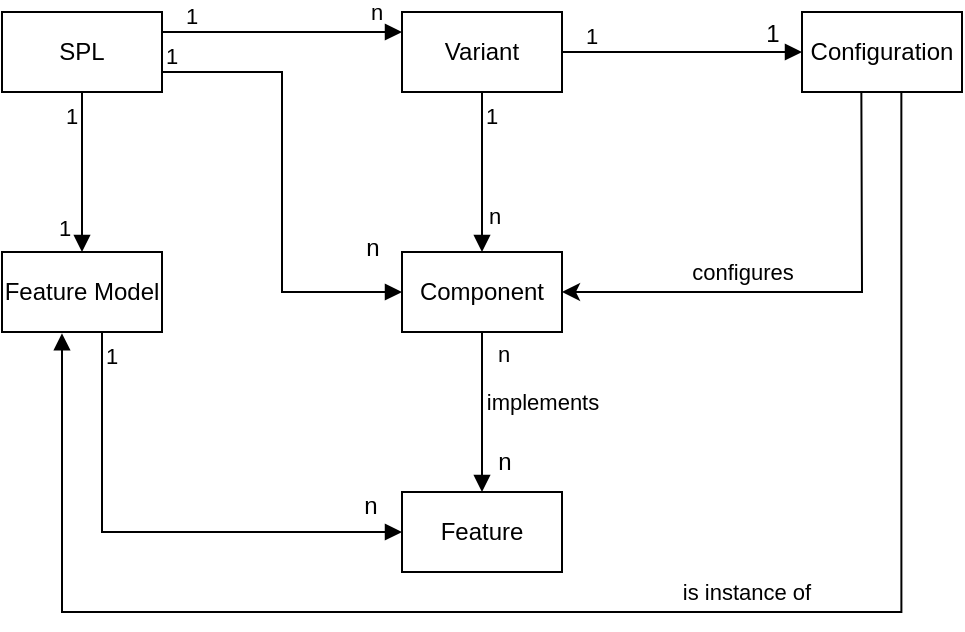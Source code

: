<mxfile version="24.0.4" type="device" pages="2">
  <diagram name="SPL" id="fMzfrajnraMI6Oj8f3dA">
    <mxGraphModel dx="883" dy="512" grid="1" gridSize="10" guides="1" tooltips="1" connect="1" arrows="1" fold="1" page="1" pageScale="1" pageWidth="850" pageHeight="1100" math="0" shadow="0">
      <root>
        <mxCell id="0" />
        <mxCell id="1" parent="0" />
        <mxCell id="QSfzEJtNpgtJ8inx0W-n-1" value="SPL" style="rounded=0;whiteSpace=wrap;html=1;" vertex="1" parent="1">
          <mxGeometry x="80" y="80" width="80" height="40" as="geometry" />
        </mxCell>
        <mxCell id="QSfzEJtNpgtJ8inx0W-n-2" value="Component" style="rounded=0;whiteSpace=wrap;html=1;" vertex="1" parent="1">
          <mxGeometry x="280" y="200" width="80" height="40" as="geometry" />
        </mxCell>
        <mxCell id="QSfzEJtNpgtJ8inx0W-n-3" value="Variant" style="rounded=0;whiteSpace=wrap;html=1;" vertex="1" parent="1">
          <mxGeometry x="280" y="80" width="80" height="40" as="geometry" />
        </mxCell>
        <mxCell id="QSfzEJtNpgtJ8inx0W-n-4" value="Feature Model" style="rounded=0;whiteSpace=wrap;html=1;" vertex="1" parent="1">
          <mxGeometry x="80" y="200" width="80" height="40" as="geometry" />
        </mxCell>
        <mxCell id="QSfzEJtNpgtJ8inx0W-n-8" value="" style="endArrow=classic;html=1;rounded=0;entryX=1;entryY=0.5;entryDx=0;entryDy=0;exitX=0.371;exitY=1.008;exitDx=0;exitDy=0;exitPerimeter=0;" edge="1" parent="1" source="QSfzEJtNpgtJ8inx0W-n-27" target="QSfzEJtNpgtJ8inx0W-n-2">
          <mxGeometry width="50" height="50" relative="1" as="geometry">
            <mxPoint x="470" y="160" as="sourcePoint" />
            <mxPoint x="320" y="210" as="targetPoint" />
            <Array as="points">
              <mxPoint x="510" y="220" />
              <mxPoint x="470" y="220" />
            </Array>
          </mxGeometry>
        </mxCell>
        <mxCell id="QSfzEJtNpgtJ8inx0W-n-9" value="configures" style="edgeLabel;html=1;align=center;verticalAlign=middle;resizable=0;points=[];" vertex="1" connectable="0" parent="QSfzEJtNpgtJ8inx0W-n-8">
          <mxGeometry x="0.007" y="-2" relative="1" as="geometry">
            <mxPoint x="-34" y="-8" as="offset" />
          </mxGeometry>
        </mxCell>
        <mxCell id="QSfzEJtNpgtJ8inx0W-n-15" value="" style="endArrow=block;endFill=1;html=1;edgeStyle=orthogonalEdgeStyle;align=left;verticalAlign=top;rounded=0;" edge="1" parent="1">
          <mxGeometry x="-0.375" y="30" relative="1" as="geometry">
            <mxPoint x="160" y="90" as="sourcePoint" />
            <mxPoint x="280" y="90" as="targetPoint" />
            <mxPoint as="offset" />
          </mxGeometry>
        </mxCell>
        <mxCell id="QSfzEJtNpgtJ8inx0W-n-16" value="1" style="edgeLabel;resizable=0;html=1;align=left;verticalAlign=bottom;" connectable="0" vertex="1" parent="QSfzEJtNpgtJ8inx0W-n-15">
          <mxGeometry x="-1" relative="1" as="geometry">
            <mxPoint x="10" as="offset" />
          </mxGeometry>
        </mxCell>
        <mxCell id="QSfzEJtNpgtJ8inx0W-n-17" value="n" style="edgeLabel;html=1;align=center;verticalAlign=middle;resizable=0;points=[];" vertex="1" connectable="0" parent="QSfzEJtNpgtJ8inx0W-n-15">
          <mxGeometry x="0.662" y="2" relative="1" as="geometry">
            <mxPoint x="7" y="-8" as="offset" />
          </mxGeometry>
        </mxCell>
        <mxCell id="QSfzEJtNpgtJ8inx0W-n-21" value="" style="endArrow=block;endFill=1;html=1;edgeStyle=orthogonalEdgeStyle;align=left;verticalAlign=top;rounded=0;exitX=0.5;exitY=1;exitDx=0;exitDy=0;entryX=0.5;entryY=0;entryDx=0;entryDy=0;" edge="1" parent="1" source="QSfzEJtNpgtJ8inx0W-n-1" target="QSfzEJtNpgtJ8inx0W-n-4">
          <mxGeometry x="-0.183" y="10" relative="1" as="geometry">
            <mxPoint x="350" y="290" as="sourcePoint" />
            <mxPoint x="510" y="290" as="targetPoint" />
            <mxPoint as="offset" />
          </mxGeometry>
        </mxCell>
        <mxCell id="QSfzEJtNpgtJ8inx0W-n-22" value="1" style="edgeLabel;resizable=0;html=1;align=left;verticalAlign=bottom;" connectable="0" vertex="1" parent="QSfzEJtNpgtJ8inx0W-n-21">
          <mxGeometry x="-1" relative="1" as="geometry">
            <mxPoint x="-10" y="20" as="offset" />
          </mxGeometry>
        </mxCell>
        <mxCell id="QSfzEJtNpgtJ8inx0W-n-23" value="1" style="edgeLabel;html=1;align=center;verticalAlign=middle;resizable=0;points=[];" vertex="1" connectable="0" parent="QSfzEJtNpgtJ8inx0W-n-21">
          <mxGeometry x="0.698" y="-1" relative="1" as="geometry">
            <mxPoint x="-8" as="offset" />
          </mxGeometry>
        </mxCell>
        <mxCell id="QSfzEJtNpgtJ8inx0W-n-24" value="" style="endArrow=block;endFill=1;html=1;edgeStyle=orthogonalEdgeStyle;align=left;verticalAlign=top;rounded=0;entryX=0;entryY=0.5;entryDx=0;entryDy=0;exitX=1;exitY=0.75;exitDx=0;exitDy=0;" edge="1" parent="1" source="QSfzEJtNpgtJ8inx0W-n-1" target="QSfzEJtNpgtJ8inx0W-n-2">
          <mxGeometry x="-1" relative="1" as="geometry">
            <mxPoint x="120" y="120" as="sourcePoint" />
            <mxPoint x="260" y="170" as="targetPoint" />
          </mxGeometry>
        </mxCell>
        <mxCell id="QSfzEJtNpgtJ8inx0W-n-25" value="1" style="edgeLabel;resizable=0;html=1;align=left;verticalAlign=bottom;" connectable="0" vertex="1" parent="QSfzEJtNpgtJ8inx0W-n-24">
          <mxGeometry x="-1" relative="1" as="geometry" />
        </mxCell>
        <mxCell id="QSfzEJtNpgtJ8inx0W-n-26" value="n" style="text;html=1;align=center;verticalAlign=middle;resizable=0;points=[];autosize=1;strokeColor=none;fillColor=none;" vertex="1" parent="1">
          <mxGeometry x="250" y="183" width="30" height="30" as="geometry" />
        </mxCell>
        <mxCell id="QSfzEJtNpgtJ8inx0W-n-27" value="Configuration" style="html=1;whiteSpace=wrap;" vertex="1" parent="1">
          <mxGeometry x="480" y="80" width="80" height="40" as="geometry" />
        </mxCell>
        <mxCell id="QSfzEJtNpgtJ8inx0W-n-28" value="" style="endArrow=block;endFill=1;html=1;edgeStyle=orthogonalEdgeStyle;align=left;verticalAlign=top;rounded=0;exitX=1;exitY=0.5;exitDx=0;exitDy=0;entryX=0;entryY=0.5;entryDx=0;entryDy=0;" edge="1" parent="1" source="QSfzEJtNpgtJ8inx0W-n-3" target="QSfzEJtNpgtJ8inx0W-n-27">
          <mxGeometry x="-1" relative="1" as="geometry">
            <mxPoint x="210" y="170" as="sourcePoint" />
            <mxPoint x="370" y="170" as="targetPoint" />
          </mxGeometry>
        </mxCell>
        <mxCell id="QSfzEJtNpgtJ8inx0W-n-29" value="1" style="edgeLabel;resizable=0;html=1;align=left;verticalAlign=bottom;" connectable="0" vertex="1" parent="QSfzEJtNpgtJ8inx0W-n-28">
          <mxGeometry x="-1" relative="1" as="geometry">
            <mxPoint x="10" as="offset" />
          </mxGeometry>
        </mxCell>
        <mxCell id="QSfzEJtNpgtJ8inx0W-n-30" value="1" style="text;html=1;align=center;verticalAlign=middle;resizable=0;points=[];autosize=1;strokeColor=none;fillColor=none;" vertex="1" parent="1">
          <mxGeometry x="450" y="76" width="30" height="30" as="geometry" />
        </mxCell>
        <mxCell id="QSfzEJtNpgtJ8inx0W-n-31" value="" style="endArrow=block;endFill=1;html=1;edgeStyle=orthogonalEdgeStyle;align=left;verticalAlign=top;rounded=0;exitX=0.621;exitY=1.008;exitDx=0;exitDy=0;exitPerimeter=0;entryX=0.375;entryY=1.017;entryDx=0;entryDy=0;entryPerimeter=0;" edge="1" parent="1" source="QSfzEJtNpgtJ8inx0W-n-27" target="QSfzEJtNpgtJ8inx0W-n-4">
          <mxGeometry x="0.058" y="-20" relative="1" as="geometry">
            <mxPoint x="489.99" y="183" as="sourcePoint" />
            <mxPoint x="110" y="300" as="targetPoint" />
            <Array as="points">
              <mxPoint x="530" y="380" />
              <mxPoint x="110" y="380" />
            </Array>
            <mxPoint as="offset" />
          </mxGeometry>
        </mxCell>
        <mxCell id="QSfzEJtNpgtJ8inx0W-n-33" value="Feature" style="html=1;whiteSpace=wrap;" vertex="1" parent="1">
          <mxGeometry x="280" y="320" width="80" height="40" as="geometry" />
        </mxCell>
        <mxCell id="QSfzEJtNpgtJ8inx0W-n-34" value="" style="endArrow=block;endFill=1;html=1;edgeStyle=orthogonalEdgeStyle;align=left;verticalAlign=top;rounded=0;exitX=0.5;exitY=1;exitDx=0;exitDy=0;entryX=0.5;entryY=0;entryDx=0;entryDy=0;" edge="1" parent="1" source="QSfzEJtNpgtJ8inx0W-n-2" target="QSfzEJtNpgtJ8inx0W-n-33">
          <mxGeometry x="-1" relative="1" as="geometry">
            <mxPoint x="330" y="330" as="sourcePoint" />
            <mxPoint x="490" y="330" as="targetPoint" />
            <Array as="points">
              <mxPoint x="320" y="270" />
              <mxPoint x="320" y="270" />
            </Array>
          </mxGeometry>
        </mxCell>
        <mxCell id="QSfzEJtNpgtJ8inx0W-n-35" value="n" style="edgeLabel;resizable=0;html=1;align=left;verticalAlign=bottom;" connectable="0" vertex="1" parent="QSfzEJtNpgtJ8inx0W-n-34">
          <mxGeometry x="-1" relative="1" as="geometry">
            <mxPoint x="6" y="19" as="offset" />
          </mxGeometry>
        </mxCell>
        <mxCell id="QSfzEJtNpgtJ8inx0W-n-40" value="implements" style="edgeLabel;html=1;align=center;verticalAlign=middle;resizable=0;points=[];" vertex="1" connectable="0" parent="QSfzEJtNpgtJ8inx0W-n-34">
          <mxGeometry x="-0.397" relative="1" as="geometry">
            <mxPoint x="30" y="11" as="offset" />
          </mxGeometry>
        </mxCell>
        <mxCell id="QSfzEJtNpgtJ8inx0W-n-36" value="n" style="text;html=1;align=center;verticalAlign=middle;resizable=0;points=[];autosize=1;strokeColor=none;fillColor=none;" vertex="1" parent="1">
          <mxGeometry x="316" y="290" width="30" height="30" as="geometry" />
        </mxCell>
        <mxCell id="QSfzEJtNpgtJ8inx0W-n-37" value="" style="endArrow=block;endFill=1;html=1;edgeStyle=orthogonalEdgeStyle;align=left;verticalAlign=top;rounded=0;entryX=0;entryY=0.5;entryDx=0;entryDy=0;" edge="1" parent="1" target="QSfzEJtNpgtJ8inx0W-n-33">
          <mxGeometry x="-1" relative="1" as="geometry">
            <mxPoint x="130" y="240" as="sourcePoint" />
            <mxPoint x="255" y="460" as="targetPoint" />
            <Array as="points">
              <mxPoint x="130" y="260" />
              <mxPoint x="130" y="300" />
            </Array>
          </mxGeometry>
        </mxCell>
        <mxCell id="QSfzEJtNpgtJ8inx0W-n-38" value="1" style="edgeLabel;resizable=0;html=1;align=left;verticalAlign=bottom;" connectable="0" vertex="1" parent="QSfzEJtNpgtJ8inx0W-n-37">
          <mxGeometry x="-1" relative="1" as="geometry">
            <mxPoint y="20" as="offset" />
          </mxGeometry>
        </mxCell>
        <mxCell id="QSfzEJtNpgtJ8inx0W-n-39" value="n" style="text;html=1;align=center;verticalAlign=middle;resizable=0;points=[];autosize=1;strokeColor=none;fillColor=none;" vertex="1" parent="1">
          <mxGeometry x="249" y="312" width="30" height="30" as="geometry" />
        </mxCell>
        <mxCell id="QSfzEJtNpgtJ8inx0W-n-41" value="" style="endArrow=block;endFill=1;html=1;edgeStyle=orthogonalEdgeStyle;align=left;verticalAlign=top;rounded=0;exitX=0.5;exitY=1;exitDx=0;exitDy=0;entryX=0.5;entryY=0;entryDx=0;entryDy=0;" edge="1" parent="1" source="QSfzEJtNpgtJ8inx0W-n-3" target="QSfzEJtNpgtJ8inx0W-n-2">
          <mxGeometry x="-0.375" y="30" relative="1" as="geometry">
            <mxPoint x="360" y="170" as="sourcePoint" />
            <mxPoint x="520" y="170" as="targetPoint" />
            <mxPoint as="offset" />
          </mxGeometry>
        </mxCell>
        <mxCell id="QSfzEJtNpgtJ8inx0W-n-42" value="1" style="edgeLabel;resizable=0;html=1;align=left;verticalAlign=bottom;" connectable="0" vertex="1" parent="QSfzEJtNpgtJ8inx0W-n-41">
          <mxGeometry x="-1" relative="1" as="geometry">
            <mxPoint y="20" as="offset" />
          </mxGeometry>
        </mxCell>
        <mxCell id="QSfzEJtNpgtJ8inx0W-n-43" value="n" style="edgeLabel;html=1;align=center;verticalAlign=middle;resizable=0;points=[];" vertex="1" connectable="0" parent="QSfzEJtNpgtJ8inx0W-n-41">
          <mxGeometry x="0.662" y="2" relative="1" as="geometry">
            <mxPoint x="4" y="-5" as="offset" />
          </mxGeometry>
        </mxCell>
        <mxCell id="eYDUc_M2US79OXZmTa2Z-1" value="&lt;span style=&quot;text-align: left;&quot;&gt;is instance of&lt;/span&gt;" style="edgeLabel;html=1;align=center;verticalAlign=middle;resizable=0;points=[];" vertex="1" connectable="0" parent="1">
          <mxGeometry x="490" y="253" as="geometry">
            <mxPoint x="-38" y="117" as="offset" />
          </mxGeometry>
        </mxCell>
      </root>
    </mxGraphModel>
  </diagram>
  <diagram id="8Z4bBGpCcYKUmyULSsdS" name="Pipeline">
    <mxGraphModel dx="691" dy="401" grid="1" gridSize="10" guides="1" tooltips="1" connect="1" arrows="1" fold="1" page="1" pageScale="1" pageWidth="850" pageHeight="1100" math="0" shadow="0">
      <root>
        <mxCell id="0" />
        <mxCell id="1" parent="0" />
        <mxCell id="Us5HgU7NeYOFsMMzCaMw-2" value="Pipeline" style="html=1;whiteSpace=wrap;" vertex="1" parent="1">
          <mxGeometry x="280" y="200" width="80" height="40" as="geometry" />
        </mxCell>
        <mxCell id="Us5HgU7NeYOFsMMzCaMw-3" value="Build" style="html=1;whiteSpace=wrap;" vertex="1" parent="1">
          <mxGeometry x="480" y="200" width="80" height="40" as="geometry" />
        </mxCell>
        <mxCell id="Us5HgU7NeYOFsMMzCaMw-4" value="Step" style="html=1;whiteSpace=wrap;" vertex="1" parent="1">
          <mxGeometry x="280" y="320" width="80" height="40" as="geometry" />
        </mxCell>
        <mxCell id="Us5HgU7NeYOFsMMzCaMw-5" value="Artifact" style="html=1;whiteSpace=wrap;" vertex="1" parent="1">
          <mxGeometry x="480" y="320" width="80" height="40" as="geometry" />
        </mxCell>
        <mxCell id="Us5HgU7NeYOFsMMzCaMw-6" value="Quality Gate" style="html=1;whiteSpace=wrap;" vertex="1" parent="1">
          <mxGeometry x="80" y="200" width="80" height="40" as="geometry" />
        </mxCell>
        <mxCell id="Us5HgU7NeYOFsMMzCaMw-7" value="" style="endArrow=block;endFill=1;html=1;edgeStyle=orthogonalEdgeStyle;align=left;verticalAlign=top;rounded=0;entryX=0;entryY=0.5;entryDx=0;entryDy=0;exitX=1;exitY=0.5;exitDx=0;exitDy=0;" edge="1" parent="1" source="Us5HgU7NeYOFsMMzCaMw-4" target="Us5HgU7NeYOFsMMzCaMw-5">
          <mxGeometry x="-0.333" y="20" relative="1" as="geometry">
            <mxPoint x="430" y="366.76" as="sourcePoint" />
            <mxPoint x="590" y="366.76" as="targetPoint" />
            <mxPoint as="offset" />
          </mxGeometry>
        </mxCell>
        <mxCell id="Us5HgU7NeYOFsMMzCaMw-8" value="1" style="edgeLabel;resizable=0;html=1;align=left;verticalAlign=bottom;" connectable="0" vertex="1" parent="Us5HgU7NeYOFsMMzCaMw-7">
          <mxGeometry x="-1" relative="1" as="geometry">
            <mxPoint x="5" y="-2" as="offset" />
          </mxGeometry>
        </mxCell>
        <mxCell id="Us5HgU7NeYOFsMMzCaMw-9" value="n" style="text;html=1;align=center;verticalAlign=middle;resizable=0;points=[];autosize=1;strokeColor=none;fillColor=none;" vertex="1" parent="1">
          <mxGeometry x="450" y="313" width="30" height="30" as="geometry" />
        </mxCell>
        <mxCell id="Us5HgU7NeYOFsMMzCaMw-10" value="" style="endArrow=block;endFill=1;html=1;edgeStyle=orthogonalEdgeStyle;align=left;verticalAlign=top;rounded=0;exitX=0.5;exitY=1;exitDx=0;exitDy=0;entryX=0.5;entryY=0;entryDx=0;entryDy=0;" edge="1" parent="1" source="Us5HgU7NeYOFsMMzCaMw-2" target="Us5HgU7NeYOFsMMzCaMw-4">
          <mxGeometry x="-1" relative="1" as="geometry">
            <mxPoint x="250" y="330" as="sourcePoint" />
            <mxPoint x="410" y="330" as="targetPoint" />
          </mxGeometry>
        </mxCell>
        <mxCell id="Us5HgU7NeYOFsMMzCaMw-11" value="1" style="edgeLabel;resizable=0;html=1;align=left;verticalAlign=bottom;" connectable="0" vertex="1" parent="Us5HgU7NeYOFsMMzCaMw-10">
          <mxGeometry x="-1" relative="1" as="geometry">
            <mxPoint x="10" y="20" as="offset" />
          </mxGeometry>
        </mxCell>
        <mxCell id="Us5HgU7NeYOFsMMzCaMw-12" value="n" style="text;html=1;align=center;verticalAlign=middle;resizable=0;points=[];autosize=1;strokeColor=none;fillColor=none;" vertex="1" parent="1">
          <mxGeometry x="320" y="290" width="30" height="30" as="geometry" />
        </mxCell>
        <mxCell id="Us5HgU7NeYOFsMMzCaMw-15" value="" style="endArrow=block;endFill=1;html=1;edgeStyle=orthogonalEdgeStyle;align=left;verticalAlign=top;rounded=0;exitX=0;exitY=0.5;exitDx=0;exitDy=0;entryX=1;entryY=0.5;entryDx=0;entryDy=0;" edge="1" parent="1" source="Us5HgU7NeYOFsMMzCaMw-3" target="Us5HgU7NeYOFsMMzCaMw-2">
          <mxGeometry x="0.7" y="20" relative="1" as="geometry">
            <mxPoint x="400" y="219.76" as="sourcePoint" />
            <mxPoint x="430" y="290" as="targetPoint" />
            <mxPoint as="offset" />
          </mxGeometry>
        </mxCell>
        <mxCell id="JiutGqgw0liV5zS_JeZ3-3" value="" style="endArrow=block;endFill=1;html=1;edgeStyle=orthogonalEdgeStyle;align=left;verticalAlign=top;rounded=0;exitX=0;exitY=0.5;exitDx=0;exitDy=0;entryX=1;entryY=0.5;entryDx=0;entryDy=0;" edge="1" parent="1" source="Us5HgU7NeYOFsMMzCaMw-2" target="Us5HgU7NeYOFsMMzCaMw-6">
          <mxGeometry x="0.833" y="-30" relative="1" as="geometry">
            <mxPoint x="250" y="330" as="sourcePoint" />
            <mxPoint x="410" y="330" as="targetPoint" />
            <mxPoint as="offset" />
          </mxGeometry>
        </mxCell>
        <mxCell id="JiutGqgw0liV5zS_JeZ3-4" value="1" style="edgeLabel;resizable=0;html=1;align=left;verticalAlign=bottom;" connectable="0" vertex="1" parent="JiutGqgw0liV5zS_JeZ3-3">
          <mxGeometry x="-1" relative="1" as="geometry">
            <mxPoint x="-20" as="offset" />
          </mxGeometry>
        </mxCell>
        <mxCell id="JiutGqgw0liV5zS_JeZ3-5" value="Quality Criteria" style="html=1;whiteSpace=wrap;" vertex="1" parent="1">
          <mxGeometry x="80" y="320" width="80" height="40" as="geometry" />
        </mxCell>
        <mxCell id="JiutGqgw0liV5zS_JeZ3-6" value="n" style="endArrow=block;endFill=1;html=1;edgeStyle=orthogonalEdgeStyle;align=left;verticalAlign=top;rounded=0;exitX=0.5;exitY=1;exitDx=0;exitDy=0;entryX=0.5;entryY=0;entryDx=0;entryDy=0;" edge="1" parent="1" source="Us5HgU7NeYOFsMMzCaMw-6" target="JiutGqgw0liV5zS_JeZ3-5">
          <mxGeometry x="0.25" relative="1" as="geometry">
            <mxPoint x="250" y="330" as="sourcePoint" />
            <mxPoint x="410" y="330" as="targetPoint" />
            <mxPoint as="offset" />
          </mxGeometry>
        </mxCell>
        <mxCell id="JiutGqgw0liV5zS_JeZ3-7" value="1" style="edgeLabel;resizable=0;html=1;align=left;verticalAlign=bottom;" connectable="0" vertex="1" parent="JiutGqgw0liV5zS_JeZ3-6">
          <mxGeometry x="-1" relative="1" as="geometry">
            <mxPoint y="20" as="offset" />
          </mxGeometry>
        </mxCell>
        <mxCell id="JiutGqgw0liV5zS_JeZ3-8" value="SPL" style="html=1;whiteSpace=wrap;" vertex="1" parent="1">
          <mxGeometry x="480" y="80" width="80" height="40" as="geometry" />
        </mxCell>
        <mxCell id="JiutGqgw0liV5zS_JeZ3-9" value="Branch" style="html=1;whiteSpace=wrap;" vertex="1" parent="1">
          <mxGeometry x="80" y="80" width="80" height="40" as="geometry" />
        </mxCell>
        <mxCell id="JiutGqgw0liV5zS_JeZ3-10" value="" style="endArrow=block;endFill=1;html=1;edgeStyle=orthogonalEdgeStyle;align=left;verticalAlign=top;rounded=0;exitX=0;exitY=0.5;exitDx=0;exitDy=0;entryX=1;entryY=0.5;entryDx=0;entryDy=0;" edge="1" parent="1">
          <mxGeometry x="0.167" y="-10" relative="1" as="geometry">
            <mxPoint x="480" y="100" as="sourcePoint" />
            <mxPoint x="360" y="100" as="targetPoint" />
            <mxPoint as="offset" />
          </mxGeometry>
        </mxCell>
        <mxCell id="JiutGqgw0liV5zS_JeZ3-12" value="Repository" style="html=1;whiteSpace=wrap;" vertex="1" parent="1">
          <mxGeometry x="280" y="80" width="80" height="40" as="geometry" />
        </mxCell>
        <mxCell id="JiutGqgw0liV5zS_JeZ3-13" value="" style="endArrow=block;endFill=1;html=1;edgeStyle=orthogonalEdgeStyle;align=left;verticalAlign=top;rounded=0;exitX=0;exitY=0.5;exitDx=0;exitDy=0;entryX=1;entryY=0.5;entryDx=0;entryDy=0;" edge="1" parent="1" source="JiutGqgw0liV5zS_JeZ3-12" target="JiutGqgw0liV5zS_JeZ3-9">
          <mxGeometry x="1" y="-20" relative="1" as="geometry">
            <mxPoint x="250" y="10" as="sourcePoint" />
            <mxPoint x="410" y="10" as="targetPoint" />
            <mxPoint as="offset" />
          </mxGeometry>
        </mxCell>
        <mxCell id="JiutGqgw0liV5zS_JeZ3-14" value="1" style="edgeLabel;resizable=0;html=1;align=left;verticalAlign=bottom;" connectable="0" vertex="1" parent="JiutGqgw0liV5zS_JeZ3-13">
          <mxGeometry x="-1" relative="1" as="geometry">
            <mxPoint x="-20" as="offset" />
          </mxGeometry>
        </mxCell>
        <mxCell id="JiutGqgw0liV5zS_JeZ3-15" value="protects" style="endArrow=block;endFill=1;html=1;edgeStyle=orthogonalEdgeStyle;align=left;verticalAlign=top;rounded=0;entryX=0.5;entryY=1;entryDx=0;entryDy=0;exitX=0.5;exitY=0;exitDx=0;exitDy=0;" edge="1" parent="1" source="Us5HgU7NeYOFsMMzCaMw-6" target="JiutGqgw0liV5zS_JeZ3-9">
          <mxGeometry x="0.25" relative="1" as="geometry">
            <mxPoint x="120" y="170" as="sourcePoint" />
            <mxPoint x="410" y="-30" as="targetPoint" />
            <mxPoint as="offset" />
          </mxGeometry>
        </mxCell>
        <mxCell id="1QGB5cANgYucNyzRk7Gj-2" value="1" style="edgeLabel;resizable=0;html=1;align=left;verticalAlign=bottom;" connectable="0" vertex="1" parent="1">
          <mxGeometry x="170" y="220" as="geometry" />
        </mxCell>
        <mxCell id="1QGB5cANgYucNyzRk7Gj-3" value="n" style="edgeLabel;resizable=0;html=1;align=left;verticalAlign=bottom;" connectable="0" vertex="1" parent="1">
          <mxGeometry x="170" y="100" as="geometry" />
        </mxCell>
        <mxCell id="1QGB5cANgYucNyzRk7Gj-4" value="is" style="text;html=1;align=center;verticalAlign=middle;resizable=0;points=[];autosize=1;strokeColor=none;fillColor=none;" vertex="1" parent="1">
          <mxGeometry x="405" y="76" width="30" height="30" as="geometry" />
        </mxCell>
        <mxCell id="1QGB5cANgYucNyzRk7Gj-7" value="is instance of" style="text;html=1;align=center;verticalAlign=middle;resizable=0;points=[];autosize=1;strokeColor=none;fillColor=none;" vertex="1" parent="1">
          <mxGeometry x="375" y="197" width="90" height="30" as="geometry" />
        </mxCell>
        <mxCell id="1QGB5cANgYucNyzRk7Gj-8" value="creates" style="text;html=1;align=center;verticalAlign=middle;resizable=0;points=[];autosize=1;strokeColor=none;fillColor=none;" vertex="1" parent="1">
          <mxGeometry x="389" y="316" width="60" height="30" as="geometry" />
        </mxCell>
      </root>
    </mxGraphModel>
  </diagram>
</mxfile>
